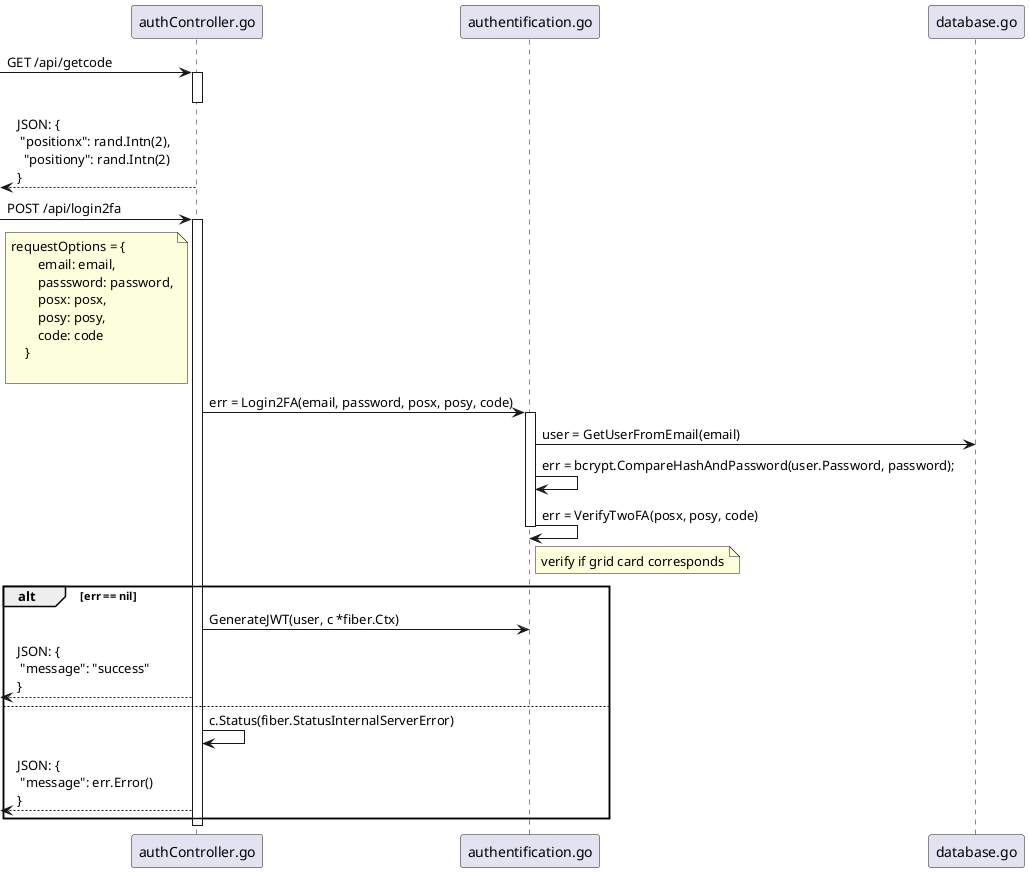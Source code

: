 @startuml
participant "authController.go" as c



participant "authentification.go" as a


participant "database.go" as d



 -> c : GET /api/getcode 
activate c
  
deactivate c
<-- c : JSON: {\n "positionx": rand.Intn(2),\n  "positiony": rand.Intn(2) \n}

-> c : POST /api/login2fa
    note left c
    requestOptions = {
            email: email,
            passsword: password,
            posx: posx,
            posy: posy,
            code: code
        }

    end note

activate c




c-> a: err = Login2FA(email, password, posx, posy, code)
activate a

a-> d: user = GetUserFromEmail(email)


a->a: err = bcrypt.CompareHashAndPassword(user.Password, password);


a-> a: err = VerifyTwoFA(posx, posy, code)

note right a
verify if grid card corresponds
end note


deactivate a
alt err == nil

c-> a: GenerateJWT(user, c *fiber.Ctx)
<-- c : JSON: {\n "message": "success" \n}



else 
c-> c: c.Status(fiber.StatusInternalServerError)
<-- c : JSON: {\n "message": err.Error() \n}

end



deactivate c
@enduml
